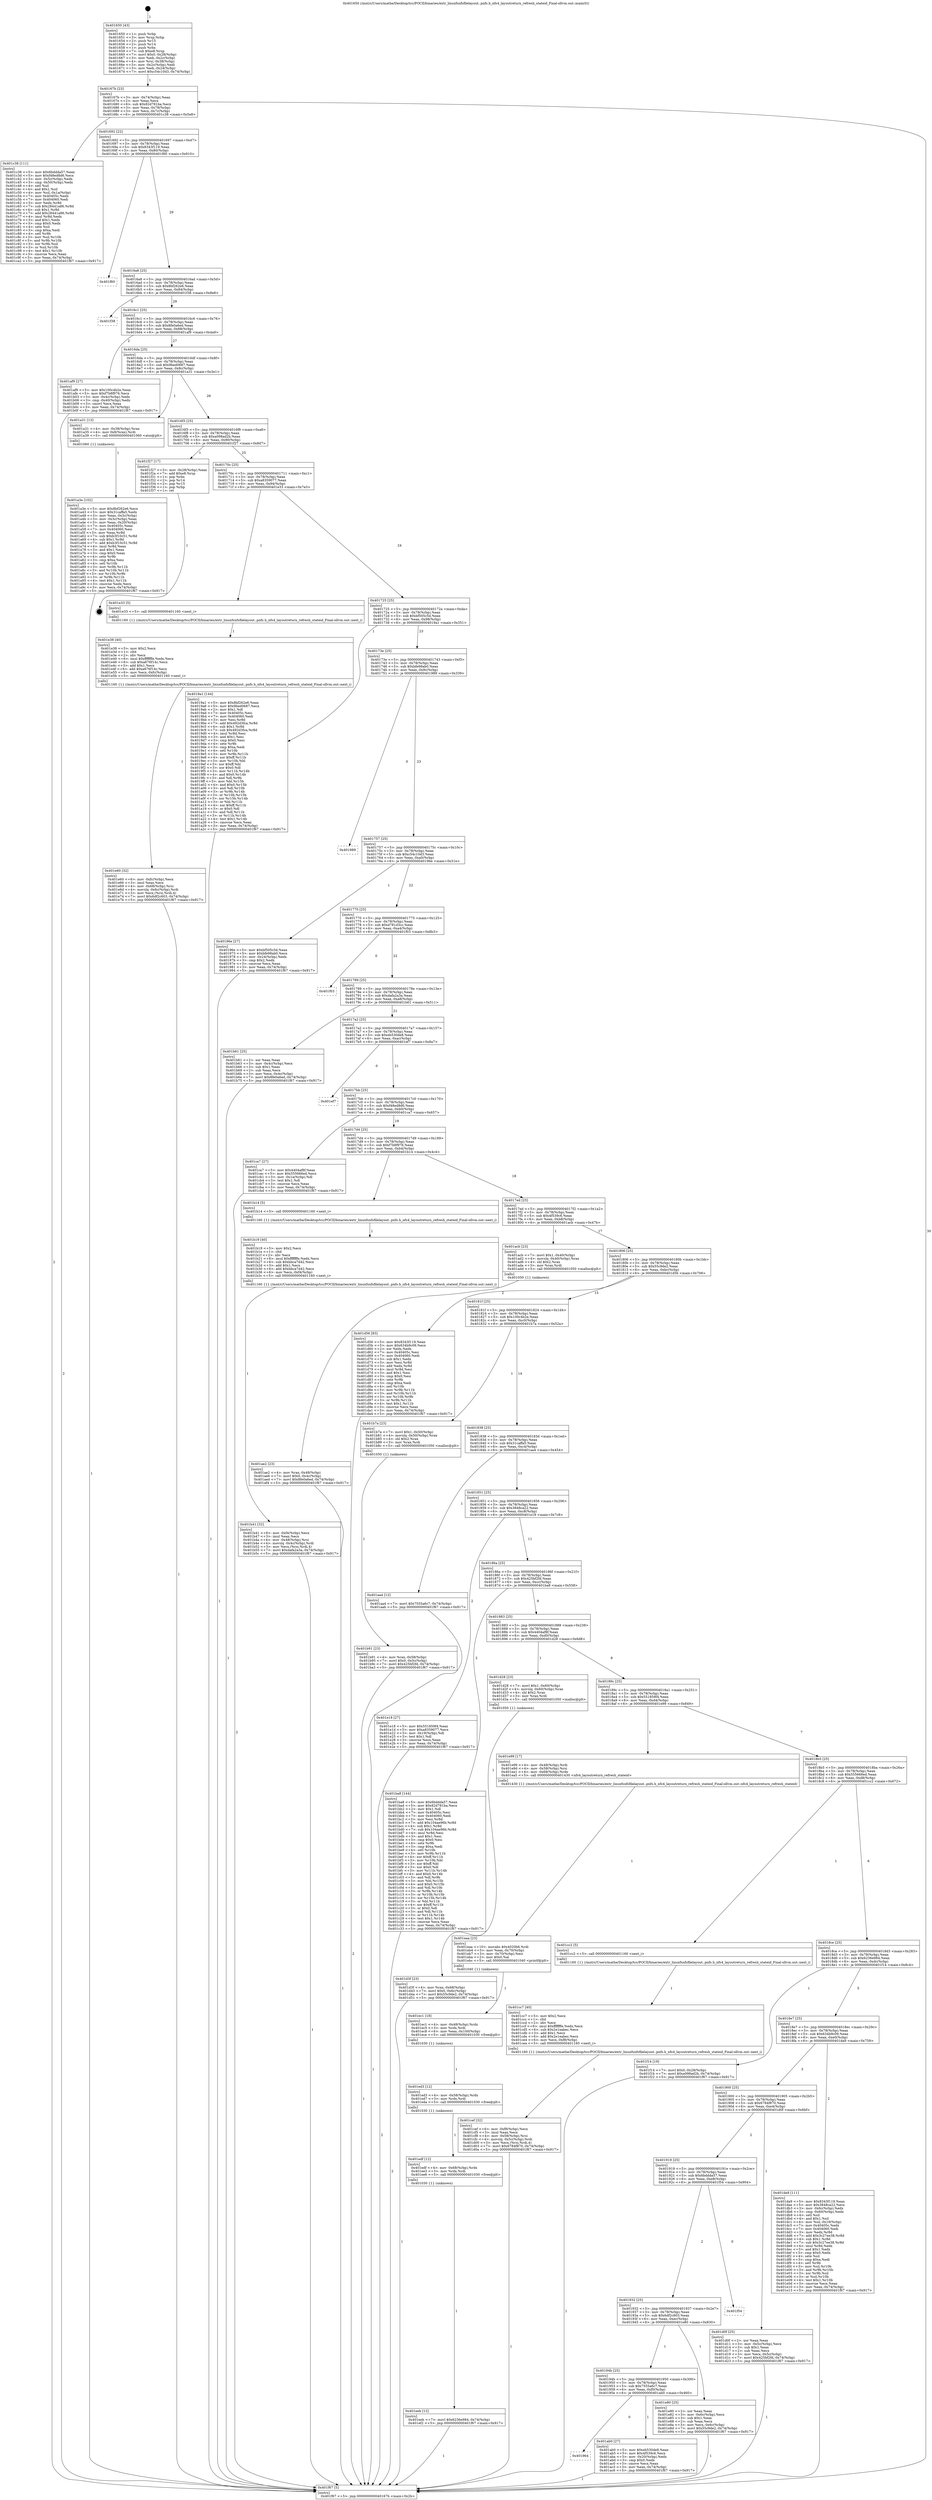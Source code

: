 digraph "0x401650" {
  label = "0x401650 (/mnt/c/Users/mathe/Desktop/tcc/POCII/binaries/extr_linuxfsnfsfilelayout..pnfs.h_nfs4_layoutreturn_refresh_stateid_Final-ollvm.out::main(0))"
  labelloc = "t"
  node[shape=record]

  Entry [label="",width=0.3,height=0.3,shape=circle,fillcolor=black,style=filled]
  "0x40167b" [label="{
     0x40167b [23]\l
     | [instrs]\l
     &nbsp;&nbsp;0x40167b \<+3\>: mov -0x74(%rbp),%eax\l
     &nbsp;&nbsp;0x40167e \<+2\>: mov %eax,%ecx\l
     &nbsp;&nbsp;0x401680 \<+6\>: sub $0x82d781ba,%ecx\l
     &nbsp;&nbsp;0x401686 \<+3\>: mov %eax,-0x78(%rbp)\l
     &nbsp;&nbsp;0x401689 \<+3\>: mov %ecx,-0x7c(%rbp)\l
     &nbsp;&nbsp;0x40168c \<+6\>: je 0000000000401c38 \<main+0x5e8\>\l
  }"]
  "0x401c38" [label="{
     0x401c38 [111]\l
     | [instrs]\l
     &nbsp;&nbsp;0x401c38 \<+5\>: mov $0x6bddda57,%eax\l
     &nbsp;&nbsp;0x401c3d \<+5\>: mov $0xf48ed8d6,%ecx\l
     &nbsp;&nbsp;0x401c42 \<+3\>: mov -0x5c(%rbp),%edx\l
     &nbsp;&nbsp;0x401c45 \<+3\>: cmp -0x50(%rbp),%edx\l
     &nbsp;&nbsp;0x401c48 \<+4\>: setl %sil\l
     &nbsp;&nbsp;0x401c4c \<+4\>: and $0x1,%sil\l
     &nbsp;&nbsp;0x401c50 \<+4\>: mov %sil,-0x1a(%rbp)\l
     &nbsp;&nbsp;0x401c54 \<+7\>: mov 0x40405c,%edx\l
     &nbsp;&nbsp;0x401c5b \<+7\>: mov 0x404060,%edi\l
     &nbsp;&nbsp;0x401c62 \<+3\>: mov %edx,%r8d\l
     &nbsp;&nbsp;0x401c65 \<+7\>: sub $0x28441a86,%r8d\l
     &nbsp;&nbsp;0x401c6c \<+4\>: sub $0x1,%r8d\l
     &nbsp;&nbsp;0x401c70 \<+7\>: add $0x28441a86,%r8d\l
     &nbsp;&nbsp;0x401c77 \<+4\>: imul %r8d,%edx\l
     &nbsp;&nbsp;0x401c7b \<+3\>: and $0x1,%edx\l
     &nbsp;&nbsp;0x401c7e \<+3\>: cmp $0x0,%edx\l
     &nbsp;&nbsp;0x401c81 \<+4\>: sete %sil\l
     &nbsp;&nbsp;0x401c85 \<+3\>: cmp $0xa,%edi\l
     &nbsp;&nbsp;0x401c88 \<+4\>: setl %r9b\l
     &nbsp;&nbsp;0x401c8c \<+3\>: mov %sil,%r10b\l
     &nbsp;&nbsp;0x401c8f \<+3\>: and %r9b,%r10b\l
     &nbsp;&nbsp;0x401c92 \<+3\>: xor %r9b,%sil\l
     &nbsp;&nbsp;0x401c95 \<+3\>: or %sil,%r10b\l
     &nbsp;&nbsp;0x401c98 \<+4\>: test $0x1,%r10b\l
     &nbsp;&nbsp;0x401c9c \<+3\>: cmovne %ecx,%eax\l
     &nbsp;&nbsp;0x401c9f \<+3\>: mov %eax,-0x74(%rbp)\l
     &nbsp;&nbsp;0x401ca2 \<+5\>: jmp 0000000000401f67 \<main+0x917\>\l
  }"]
  "0x401692" [label="{
     0x401692 [22]\l
     | [instrs]\l
     &nbsp;&nbsp;0x401692 \<+5\>: jmp 0000000000401697 \<main+0x47\>\l
     &nbsp;&nbsp;0x401697 \<+3\>: mov -0x78(%rbp),%eax\l
     &nbsp;&nbsp;0x40169a \<+5\>: sub $0x8343f119,%eax\l
     &nbsp;&nbsp;0x40169f \<+3\>: mov %eax,-0x80(%rbp)\l
     &nbsp;&nbsp;0x4016a2 \<+6\>: je 0000000000401f60 \<main+0x910\>\l
  }"]
  Exit [label="",width=0.3,height=0.3,shape=circle,fillcolor=black,style=filled,peripheries=2]
  "0x401f60" [label="{
     0x401f60\l
  }", style=dashed]
  "0x4016a8" [label="{
     0x4016a8 [25]\l
     | [instrs]\l
     &nbsp;&nbsp;0x4016a8 \<+5\>: jmp 00000000004016ad \<main+0x5d\>\l
     &nbsp;&nbsp;0x4016ad \<+3\>: mov -0x78(%rbp),%eax\l
     &nbsp;&nbsp;0x4016b0 \<+5\>: sub $0x8bf262e6,%eax\l
     &nbsp;&nbsp;0x4016b5 \<+6\>: mov %eax,-0x84(%rbp)\l
     &nbsp;&nbsp;0x4016bb \<+6\>: je 0000000000401f38 \<main+0x8e8\>\l
  }"]
  "0x401eeb" [label="{
     0x401eeb [12]\l
     | [instrs]\l
     &nbsp;&nbsp;0x401eeb \<+7\>: movl $0x6236e984,-0x74(%rbp)\l
     &nbsp;&nbsp;0x401ef2 \<+5\>: jmp 0000000000401f67 \<main+0x917\>\l
  }"]
  "0x401f38" [label="{
     0x401f38\l
  }", style=dashed]
  "0x4016c1" [label="{
     0x4016c1 [25]\l
     | [instrs]\l
     &nbsp;&nbsp;0x4016c1 \<+5\>: jmp 00000000004016c6 \<main+0x76\>\l
     &nbsp;&nbsp;0x4016c6 \<+3\>: mov -0x78(%rbp),%eax\l
     &nbsp;&nbsp;0x4016c9 \<+5\>: sub $0x8fe0a6ed,%eax\l
     &nbsp;&nbsp;0x4016ce \<+6\>: mov %eax,-0x88(%rbp)\l
     &nbsp;&nbsp;0x4016d4 \<+6\>: je 0000000000401af9 \<main+0x4a9\>\l
  }"]
  "0x401edf" [label="{
     0x401edf [12]\l
     | [instrs]\l
     &nbsp;&nbsp;0x401edf \<+4\>: mov -0x68(%rbp),%rdx\l
     &nbsp;&nbsp;0x401ee3 \<+3\>: mov %rdx,%rdi\l
     &nbsp;&nbsp;0x401ee6 \<+5\>: call 0000000000401030 \<free@plt\>\l
     | [calls]\l
     &nbsp;&nbsp;0x401030 \{1\} (unknown)\l
  }"]
  "0x401af9" [label="{
     0x401af9 [27]\l
     | [instrs]\l
     &nbsp;&nbsp;0x401af9 \<+5\>: mov $0x100c4b2e,%eax\l
     &nbsp;&nbsp;0x401afe \<+5\>: mov $0xf7b8f976,%ecx\l
     &nbsp;&nbsp;0x401b03 \<+3\>: mov -0x4c(%rbp),%edx\l
     &nbsp;&nbsp;0x401b06 \<+3\>: cmp -0x40(%rbp),%edx\l
     &nbsp;&nbsp;0x401b09 \<+3\>: cmovl %ecx,%eax\l
     &nbsp;&nbsp;0x401b0c \<+3\>: mov %eax,-0x74(%rbp)\l
     &nbsp;&nbsp;0x401b0f \<+5\>: jmp 0000000000401f67 \<main+0x917\>\l
  }"]
  "0x4016da" [label="{
     0x4016da [25]\l
     | [instrs]\l
     &nbsp;&nbsp;0x4016da \<+5\>: jmp 00000000004016df \<main+0x8f\>\l
     &nbsp;&nbsp;0x4016df \<+3\>: mov -0x78(%rbp),%eax\l
     &nbsp;&nbsp;0x4016e2 \<+5\>: sub $0x9bed0687,%eax\l
     &nbsp;&nbsp;0x4016e7 \<+6\>: mov %eax,-0x8c(%rbp)\l
     &nbsp;&nbsp;0x4016ed \<+6\>: je 0000000000401a31 \<main+0x3e1\>\l
  }"]
  "0x401ed3" [label="{
     0x401ed3 [12]\l
     | [instrs]\l
     &nbsp;&nbsp;0x401ed3 \<+4\>: mov -0x58(%rbp),%rdx\l
     &nbsp;&nbsp;0x401ed7 \<+3\>: mov %rdx,%rdi\l
     &nbsp;&nbsp;0x401eda \<+5\>: call 0000000000401030 \<free@plt\>\l
     | [calls]\l
     &nbsp;&nbsp;0x401030 \{1\} (unknown)\l
  }"]
  "0x401a31" [label="{
     0x401a31 [13]\l
     | [instrs]\l
     &nbsp;&nbsp;0x401a31 \<+4\>: mov -0x38(%rbp),%rax\l
     &nbsp;&nbsp;0x401a35 \<+4\>: mov 0x8(%rax),%rdi\l
     &nbsp;&nbsp;0x401a39 \<+5\>: call 0000000000401060 \<atoi@plt\>\l
     | [calls]\l
     &nbsp;&nbsp;0x401060 \{1\} (unknown)\l
  }"]
  "0x4016f3" [label="{
     0x4016f3 [25]\l
     | [instrs]\l
     &nbsp;&nbsp;0x4016f3 \<+5\>: jmp 00000000004016f8 \<main+0xa8\>\l
     &nbsp;&nbsp;0x4016f8 \<+3\>: mov -0x78(%rbp),%eax\l
     &nbsp;&nbsp;0x4016fb \<+5\>: sub $0xa098ad2b,%eax\l
     &nbsp;&nbsp;0x401700 \<+6\>: mov %eax,-0x90(%rbp)\l
     &nbsp;&nbsp;0x401706 \<+6\>: je 0000000000401f27 \<main+0x8d7\>\l
  }"]
  "0x401ec1" [label="{
     0x401ec1 [18]\l
     | [instrs]\l
     &nbsp;&nbsp;0x401ec1 \<+4\>: mov -0x48(%rbp),%rdx\l
     &nbsp;&nbsp;0x401ec5 \<+3\>: mov %rdx,%rdi\l
     &nbsp;&nbsp;0x401ec8 \<+6\>: mov %eax,-0x100(%rbp)\l
     &nbsp;&nbsp;0x401ece \<+5\>: call 0000000000401030 \<free@plt\>\l
     | [calls]\l
     &nbsp;&nbsp;0x401030 \{1\} (unknown)\l
  }"]
  "0x401f27" [label="{
     0x401f27 [17]\l
     | [instrs]\l
     &nbsp;&nbsp;0x401f27 \<+3\>: mov -0x28(%rbp),%eax\l
     &nbsp;&nbsp;0x401f2a \<+7\>: add $0xe8,%rsp\l
     &nbsp;&nbsp;0x401f31 \<+1\>: pop %rbx\l
     &nbsp;&nbsp;0x401f32 \<+2\>: pop %r14\l
     &nbsp;&nbsp;0x401f34 \<+2\>: pop %r15\l
     &nbsp;&nbsp;0x401f36 \<+1\>: pop %rbp\l
     &nbsp;&nbsp;0x401f37 \<+1\>: ret\l
  }"]
  "0x40170c" [label="{
     0x40170c [25]\l
     | [instrs]\l
     &nbsp;&nbsp;0x40170c \<+5\>: jmp 0000000000401711 \<main+0xc1\>\l
     &nbsp;&nbsp;0x401711 \<+3\>: mov -0x78(%rbp),%eax\l
     &nbsp;&nbsp;0x401714 \<+5\>: sub $0xa8359077,%eax\l
     &nbsp;&nbsp;0x401719 \<+6\>: mov %eax,-0x94(%rbp)\l
     &nbsp;&nbsp;0x40171f \<+6\>: je 0000000000401e33 \<main+0x7e3\>\l
  }"]
  "0x401eaa" [label="{
     0x401eaa [23]\l
     | [instrs]\l
     &nbsp;&nbsp;0x401eaa \<+10\>: movabs $0x4020b6,%rdi\l
     &nbsp;&nbsp;0x401eb4 \<+3\>: mov %eax,-0x70(%rbp)\l
     &nbsp;&nbsp;0x401eb7 \<+3\>: mov -0x70(%rbp),%esi\l
     &nbsp;&nbsp;0x401eba \<+2\>: mov $0x0,%al\l
     &nbsp;&nbsp;0x401ebc \<+5\>: call 0000000000401040 \<printf@plt\>\l
     | [calls]\l
     &nbsp;&nbsp;0x401040 \{1\} (unknown)\l
  }"]
  "0x401e33" [label="{
     0x401e33 [5]\l
     | [instrs]\l
     &nbsp;&nbsp;0x401e33 \<+5\>: call 0000000000401160 \<next_i\>\l
     | [calls]\l
     &nbsp;&nbsp;0x401160 \{1\} (/mnt/c/Users/mathe/Desktop/tcc/POCII/binaries/extr_linuxfsnfsfilelayout..pnfs.h_nfs4_layoutreturn_refresh_stateid_Final-ollvm.out::next_i)\l
  }"]
  "0x401725" [label="{
     0x401725 [25]\l
     | [instrs]\l
     &nbsp;&nbsp;0x401725 \<+5\>: jmp 000000000040172a \<main+0xda\>\l
     &nbsp;&nbsp;0x40172a \<+3\>: mov -0x78(%rbp),%eax\l
     &nbsp;&nbsp;0x40172d \<+5\>: sub $0xbf505c5d,%eax\l
     &nbsp;&nbsp;0x401732 \<+6\>: mov %eax,-0x98(%rbp)\l
     &nbsp;&nbsp;0x401738 \<+6\>: je 00000000004019a1 \<main+0x351\>\l
  }"]
  "0x401e60" [label="{
     0x401e60 [32]\l
     | [instrs]\l
     &nbsp;&nbsp;0x401e60 \<+6\>: mov -0xfc(%rbp),%ecx\l
     &nbsp;&nbsp;0x401e66 \<+3\>: imul %eax,%ecx\l
     &nbsp;&nbsp;0x401e69 \<+4\>: mov -0x68(%rbp),%rsi\l
     &nbsp;&nbsp;0x401e6d \<+4\>: movslq -0x6c(%rbp),%rdi\l
     &nbsp;&nbsp;0x401e71 \<+3\>: mov %ecx,(%rsi,%rdi,4)\l
     &nbsp;&nbsp;0x401e74 \<+7\>: movl $0x6df2c603,-0x74(%rbp)\l
     &nbsp;&nbsp;0x401e7b \<+5\>: jmp 0000000000401f67 \<main+0x917\>\l
  }"]
  "0x4019a1" [label="{
     0x4019a1 [144]\l
     | [instrs]\l
     &nbsp;&nbsp;0x4019a1 \<+5\>: mov $0x8bf262e6,%eax\l
     &nbsp;&nbsp;0x4019a6 \<+5\>: mov $0x9bed0687,%ecx\l
     &nbsp;&nbsp;0x4019ab \<+2\>: mov $0x1,%dl\l
     &nbsp;&nbsp;0x4019ad \<+7\>: mov 0x40405c,%esi\l
     &nbsp;&nbsp;0x4019b4 \<+7\>: mov 0x404060,%edi\l
     &nbsp;&nbsp;0x4019bb \<+3\>: mov %esi,%r8d\l
     &nbsp;&nbsp;0x4019be \<+7\>: add $0x492d3fca,%r8d\l
     &nbsp;&nbsp;0x4019c5 \<+4\>: sub $0x1,%r8d\l
     &nbsp;&nbsp;0x4019c9 \<+7\>: sub $0x492d3fca,%r8d\l
     &nbsp;&nbsp;0x4019d0 \<+4\>: imul %r8d,%esi\l
     &nbsp;&nbsp;0x4019d4 \<+3\>: and $0x1,%esi\l
     &nbsp;&nbsp;0x4019d7 \<+3\>: cmp $0x0,%esi\l
     &nbsp;&nbsp;0x4019da \<+4\>: sete %r9b\l
     &nbsp;&nbsp;0x4019de \<+3\>: cmp $0xa,%edi\l
     &nbsp;&nbsp;0x4019e1 \<+4\>: setl %r10b\l
     &nbsp;&nbsp;0x4019e5 \<+3\>: mov %r9b,%r11b\l
     &nbsp;&nbsp;0x4019e8 \<+4\>: xor $0xff,%r11b\l
     &nbsp;&nbsp;0x4019ec \<+3\>: mov %r10b,%bl\l
     &nbsp;&nbsp;0x4019ef \<+3\>: xor $0xff,%bl\l
     &nbsp;&nbsp;0x4019f2 \<+3\>: xor $0x0,%dl\l
     &nbsp;&nbsp;0x4019f5 \<+3\>: mov %r11b,%r14b\l
     &nbsp;&nbsp;0x4019f8 \<+4\>: and $0x0,%r14b\l
     &nbsp;&nbsp;0x4019fc \<+3\>: and %dl,%r9b\l
     &nbsp;&nbsp;0x4019ff \<+3\>: mov %bl,%r15b\l
     &nbsp;&nbsp;0x401a02 \<+4\>: and $0x0,%r15b\l
     &nbsp;&nbsp;0x401a06 \<+3\>: and %dl,%r10b\l
     &nbsp;&nbsp;0x401a09 \<+3\>: or %r9b,%r14b\l
     &nbsp;&nbsp;0x401a0c \<+3\>: or %r10b,%r15b\l
     &nbsp;&nbsp;0x401a0f \<+3\>: xor %r15b,%r14b\l
     &nbsp;&nbsp;0x401a12 \<+3\>: or %bl,%r11b\l
     &nbsp;&nbsp;0x401a15 \<+4\>: xor $0xff,%r11b\l
     &nbsp;&nbsp;0x401a19 \<+3\>: or $0x0,%dl\l
     &nbsp;&nbsp;0x401a1c \<+3\>: and %dl,%r11b\l
     &nbsp;&nbsp;0x401a1f \<+3\>: or %r11b,%r14b\l
     &nbsp;&nbsp;0x401a22 \<+4\>: test $0x1,%r14b\l
     &nbsp;&nbsp;0x401a26 \<+3\>: cmovne %ecx,%eax\l
     &nbsp;&nbsp;0x401a29 \<+3\>: mov %eax,-0x74(%rbp)\l
     &nbsp;&nbsp;0x401a2c \<+5\>: jmp 0000000000401f67 \<main+0x917\>\l
  }"]
  "0x40173e" [label="{
     0x40173e [25]\l
     | [instrs]\l
     &nbsp;&nbsp;0x40173e \<+5\>: jmp 0000000000401743 \<main+0xf3\>\l
     &nbsp;&nbsp;0x401743 \<+3\>: mov -0x78(%rbp),%eax\l
     &nbsp;&nbsp;0x401746 \<+5\>: sub $0xbfe98ab0,%eax\l
     &nbsp;&nbsp;0x40174b \<+6\>: mov %eax,-0x9c(%rbp)\l
     &nbsp;&nbsp;0x401751 \<+6\>: je 0000000000401989 \<main+0x339\>\l
  }"]
  "0x401e38" [label="{
     0x401e38 [40]\l
     | [instrs]\l
     &nbsp;&nbsp;0x401e38 \<+5\>: mov $0x2,%ecx\l
     &nbsp;&nbsp;0x401e3d \<+1\>: cltd\l
     &nbsp;&nbsp;0x401e3e \<+2\>: idiv %ecx\l
     &nbsp;&nbsp;0x401e40 \<+6\>: imul $0xfffffffe,%edx,%ecx\l
     &nbsp;&nbsp;0x401e46 \<+6\>: sub $0xa676f14c,%ecx\l
     &nbsp;&nbsp;0x401e4c \<+3\>: add $0x1,%ecx\l
     &nbsp;&nbsp;0x401e4f \<+6\>: add $0xa676f14c,%ecx\l
     &nbsp;&nbsp;0x401e55 \<+6\>: mov %ecx,-0xfc(%rbp)\l
     &nbsp;&nbsp;0x401e5b \<+5\>: call 0000000000401160 \<next_i\>\l
     | [calls]\l
     &nbsp;&nbsp;0x401160 \{1\} (/mnt/c/Users/mathe/Desktop/tcc/POCII/binaries/extr_linuxfsnfsfilelayout..pnfs.h_nfs4_layoutreturn_refresh_stateid_Final-ollvm.out::next_i)\l
  }"]
  "0x401989" [label="{
     0x401989\l
  }", style=dashed]
  "0x401757" [label="{
     0x401757 [25]\l
     | [instrs]\l
     &nbsp;&nbsp;0x401757 \<+5\>: jmp 000000000040175c \<main+0x10c\>\l
     &nbsp;&nbsp;0x40175c \<+3\>: mov -0x78(%rbp),%eax\l
     &nbsp;&nbsp;0x40175f \<+5\>: sub $0xc54c10d3,%eax\l
     &nbsp;&nbsp;0x401764 \<+6\>: mov %eax,-0xa0(%rbp)\l
     &nbsp;&nbsp;0x40176a \<+6\>: je 000000000040196e \<main+0x31e\>\l
  }"]
  "0x401d3f" [label="{
     0x401d3f [23]\l
     | [instrs]\l
     &nbsp;&nbsp;0x401d3f \<+4\>: mov %rax,-0x68(%rbp)\l
     &nbsp;&nbsp;0x401d43 \<+7\>: movl $0x0,-0x6c(%rbp)\l
     &nbsp;&nbsp;0x401d4a \<+7\>: movl $0x55c9de2,-0x74(%rbp)\l
     &nbsp;&nbsp;0x401d51 \<+5\>: jmp 0000000000401f67 \<main+0x917\>\l
  }"]
  "0x40196e" [label="{
     0x40196e [27]\l
     | [instrs]\l
     &nbsp;&nbsp;0x40196e \<+5\>: mov $0xbf505c5d,%eax\l
     &nbsp;&nbsp;0x401973 \<+5\>: mov $0xbfe98ab0,%ecx\l
     &nbsp;&nbsp;0x401978 \<+3\>: mov -0x24(%rbp),%edx\l
     &nbsp;&nbsp;0x40197b \<+3\>: cmp $0x2,%edx\l
     &nbsp;&nbsp;0x40197e \<+3\>: cmovne %ecx,%eax\l
     &nbsp;&nbsp;0x401981 \<+3\>: mov %eax,-0x74(%rbp)\l
     &nbsp;&nbsp;0x401984 \<+5\>: jmp 0000000000401f67 \<main+0x917\>\l
  }"]
  "0x401770" [label="{
     0x401770 [25]\l
     | [instrs]\l
     &nbsp;&nbsp;0x401770 \<+5\>: jmp 0000000000401775 \<main+0x125\>\l
     &nbsp;&nbsp;0x401775 \<+3\>: mov -0x78(%rbp),%eax\l
     &nbsp;&nbsp;0x401778 \<+5\>: sub $0xd781d3cc,%eax\l
     &nbsp;&nbsp;0x40177d \<+6\>: mov %eax,-0xa4(%rbp)\l
     &nbsp;&nbsp;0x401783 \<+6\>: je 0000000000401f03 \<main+0x8b3\>\l
  }"]
  "0x401f67" [label="{
     0x401f67 [5]\l
     | [instrs]\l
     &nbsp;&nbsp;0x401f67 \<+5\>: jmp 000000000040167b \<main+0x2b\>\l
  }"]
  "0x401650" [label="{
     0x401650 [43]\l
     | [instrs]\l
     &nbsp;&nbsp;0x401650 \<+1\>: push %rbp\l
     &nbsp;&nbsp;0x401651 \<+3\>: mov %rsp,%rbp\l
     &nbsp;&nbsp;0x401654 \<+2\>: push %r15\l
     &nbsp;&nbsp;0x401656 \<+2\>: push %r14\l
     &nbsp;&nbsp;0x401658 \<+1\>: push %rbx\l
     &nbsp;&nbsp;0x401659 \<+7\>: sub $0xe8,%rsp\l
     &nbsp;&nbsp;0x401660 \<+7\>: movl $0x0,-0x28(%rbp)\l
     &nbsp;&nbsp;0x401667 \<+3\>: mov %edi,-0x2c(%rbp)\l
     &nbsp;&nbsp;0x40166a \<+4\>: mov %rsi,-0x38(%rbp)\l
     &nbsp;&nbsp;0x40166e \<+3\>: mov -0x2c(%rbp),%edi\l
     &nbsp;&nbsp;0x401671 \<+3\>: mov %edi,-0x24(%rbp)\l
     &nbsp;&nbsp;0x401674 \<+7\>: movl $0xc54c10d3,-0x74(%rbp)\l
  }"]
  "0x401a3e" [label="{
     0x401a3e [102]\l
     | [instrs]\l
     &nbsp;&nbsp;0x401a3e \<+5\>: mov $0x8bf262e6,%ecx\l
     &nbsp;&nbsp;0x401a43 \<+5\>: mov $0x31caffa5,%edx\l
     &nbsp;&nbsp;0x401a48 \<+3\>: mov %eax,-0x3c(%rbp)\l
     &nbsp;&nbsp;0x401a4b \<+3\>: mov -0x3c(%rbp),%eax\l
     &nbsp;&nbsp;0x401a4e \<+3\>: mov %eax,-0x20(%rbp)\l
     &nbsp;&nbsp;0x401a51 \<+7\>: mov 0x40405c,%eax\l
     &nbsp;&nbsp;0x401a58 \<+7\>: mov 0x404060,%esi\l
     &nbsp;&nbsp;0x401a5f \<+3\>: mov %eax,%r8d\l
     &nbsp;&nbsp;0x401a62 \<+7\>: sub $0xb3f10c51,%r8d\l
     &nbsp;&nbsp;0x401a69 \<+4\>: sub $0x1,%r8d\l
     &nbsp;&nbsp;0x401a6d \<+7\>: add $0xb3f10c51,%r8d\l
     &nbsp;&nbsp;0x401a74 \<+4\>: imul %r8d,%eax\l
     &nbsp;&nbsp;0x401a78 \<+3\>: and $0x1,%eax\l
     &nbsp;&nbsp;0x401a7b \<+3\>: cmp $0x0,%eax\l
     &nbsp;&nbsp;0x401a7e \<+4\>: sete %r9b\l
     &nbsp;&nbsp;0x401a82 \<+3\>: cmp $0xa,%esi\l
     &nbsp;&nbsp;0x401a85 \<+4\>: setl %r10b\l
     &nbsp;&nbsp;0x401a89 \<+3\>: mov %r9b,%r11b\l
     &nbsp;&nbsp;0x401a8c \<+3\>: and %r10b,%r11b\l
     &nbsp;&nbsp;0x401a8f \<+3\>: xor %r10b,%r9b\l
     &nbsp;&nbsp;0x401a92 \<+3\>: or %r9b,%r11b\l
     &nbsp;&nbsp;0x401a95 \<+4\>: test $0x1,%r11b\l
     &nbsp;&nbsp;0x401a99 \<+3\>: cmovne %edx,%ecx\l
     &nbsp;&nbsp;0x401a9c \<+3\>: mov %ecx,-0x74(%rbp)\l
     &nbsp;&nbsp;0x401a9f \<+5\>: jmp 0000000000401f67 \<main+0x917\>\l
  }"]
  "0x401cef" [label="{
     0x401cef [32]\l
     | [instrs]\l
     &nbsp;&nbsp;0x401cef \<+6\>: mov -0xf8(%rbp),%ecx\l
     &nbsp;&nbsp;0x401cf5 \<+3\>: imul %eax,%ecx\l
     &nbsp;&nbsp;0x401cf8 \<+4\>: mov -0x58(%rbp),%rsi\l
     &nbsp;&nbsp;0x401cfc \<+4\>: movslq -0x5c(%rbp),%rdi\l
     &nbsp;&nbsp;0x401d00 \<+3\>: mov %ecx,(%rsi,%rdi,4)\l
     &nbsp;&nbsp;0x401d03 \<+7\>: movl $0x6784f870,-0x74(%rbp)\l
     &nbsp;&nbsp;0x401d0a \<+5\>: jmp 0000000000401f67 \<main+0x917\>\l
  }"]
  "0x401f03" [label="{
     0x401f03\l
  }", style=dashed]
  "0x401789" [label="{
     0x401789 [25]\l
     | [instrs]\l
     &nbsp;&nbsp;0x401789 \<+5\>: jmp 000000000040178e \<main+0x13e\>\l
     &nbsp;&nbsp;0x40178e \<+3\>: mov -0x78(%rbp),%eax\l
     &nbsp;&nbsp;0x401791 \<+5\>: sub $0xdafa2a3a,%eax\l
     &nbsp;&nbsp;0x401796 \<+6\>: mov %eax,-0xa8(%rbp)\l
     &nbsp;&nbsp;0x40179c \<+6\>: je 0000000000401b61 \<main+0x511\>\l
  }"]
  "0x401cc7" [label="{
     0x401cc7 [40]\l
     | [instrs]\l
     &nbsp;&nbsp;0x401cc7 \<+5\>: mov $0x2,%ecx\l
     &nbsp;&nbsp;0x401ccc \<+1\>: cltd\l
     &nbsp;&nbsp;0x401ccd \<+2\>: idiv %ecx\l
     &nbsp;&nbsp;0x401ccf \<+6\>: imul $0xfffffffe,%edx,%ecx\l
     &nbsp;&nbsp;0x401cd5 \<+6\>: sub $0x2e1eabec,%ecx\l
     &nbsp;&nbsp;0x401cdb \<+3\>: add $0x1,%ecx\l
     &nbsp;&nbsp;0x401cde \<+6\>: add $0x2e1eabec,%ecx\l
     &nbsp;&nbsp;0x401ce4 \<+6\>: mov %ecx,-0xf8(%rbp)\l
     &nbsp;&nbsp;0x401cea \<+5\>: call 0000000000401160 \<next_i\>\l
     | [calls]\l
     &nbsp;&nbsp;0x401160 \{1\} (/mnt/c/Users/mathe/Desktop/tcc/POCII/binaries/extr_linuxfsnfsfilelayout..pnfs.h_nfs4_layoutreturn_refresh_stateid_Final-ollvm.out::next_i)\l
  }"]
  "0x401b61" [label="{
     0x401b61 [25]\l
     | [instrs]\l
     &nbsp;&nbsp;0x401b61 \<+2\>: xor %eax,%eax\l
     &nbsp;&nbsp;0x401b63 \<+3\>: mov -0x4c(%rbp),%ecx\l
     &nbsp;&nbsp;0x401b66 \<+3\>: sub $0x1,%eax\l
     &nbsp;&nbsp;0x401b69 \<+2\>: sub %eax,%ecx\l
     &nbsp;&nbsp;0x401b6b \<+3\>: mov %ecx,-0x4c(%rbp)\l
     &nbsp;&nbsp;0x401b6e \<+7\>: movl $0x8fe0a6ed,-0x74(%rbp)\l
     &nbsp;&nbsp;0x401b75 \<+5\>: jmp 0000000000401f67 \<main+0x917\>\l
  }"]
  "0x4017a2" [label="{
     0x4017a2 [25]\l
     | [instrs]\l
     &nbsp;&nbsp;0x4017a2 \<+5\>: jmp 00000000004017a7 \<main+0x157\>\l
     &nbsp;&nbsp;0x4017a7 \<+3\>: mov -0x78(%rbp),%eax\l
     &nbsp;&nbsp;0x4017aa \<+5\>: sub $0xeb530de8,%eax\l
     &nbsp;&nbsp;0x4017af \<+6\>: mov %eax,-0xac(%rbp)\l
     &nbsp;&nbsp;0x4017b5 \<+6\>: je 0000000000401ef7 \<main+0x8a7\>\l
  }"]
  "0x401b91" [label="{
     0x401b91 [23]\l
     | [instrs]\l
     &nbsp;&nbsp;0x401b91 \<+4\>: mov %rax,-0x58(%rbp)\l
     &nbsp;&nbsp;0x401b95 \<+7\>: movl $0x0,-0x5c(%rbp)\l
     &nbsp;&nbsp;0x401b9c \<+7\>: movl $0x425bf2fd,-0x74(%rbp)\l
     &nbsp;&nbsp;0x401ba3 \<+5\>: jmp 0000000000401f67 \<main+0x917\>\l
  }"]
  "0x401ef7" [label="{
     0x401ef7\l
  }", style=dashed]
  "0x4017bb" [label="{
     0x4017bb [25]\l
     | [instrs]\l
     &nbsp;&nbsp;0x4017bb \<+5\>: jmp 00000000004017c0 \<main+0x170\>\l
     &nbsp;&nbsp;0x4017c0 \<+3\>: mov -0x78(%rbp),%eax\l
     &nbsp;&nbsp;0x4017c3 \<+5\>: sub $0xf48ed8d6,%eax\l
     &nbsp;&nbsp;0x4017c8 \<+6\>: mov %eax,-0xb0(%rbp)\l
     &nbsp;&nbsp;0x4017ce \<+6\>: je 0000000000401ca7 \<main+0x657\>\l
  }"]
  "0x401b41" [label="{
     0x401b41 [32]\l
     | [instrs]\l
     &nbsp;&nbsp;0x401b41 \<+6\>: mov -0xf4(%rbp),%ecx\l
     &nbsp;&nbsp;0x401b47 \<+3\>: imul %eax,%ecx\l
     &nbsp;&nbsp;0x401b4a \<+4\>: mov -0x48(%rbp),%rsi\l
     &nbsp;&nbsp;0x401b4e \<+4\>: movslq -0x4c(%rbp),%rdi\l
     &nbsp;&nbsp;0x401b52 \<+3\>: mov %ecx,(%rsi,%rdi,4)\l
     &nbsp;&nbsp;0x401b55 \<+7\>: movl $0xdafa2a3a,-0x74(%rbp)\l
     &nbsp;&nbsp;0x401b5c \<+5\>: jmp 0000000000401f67 \<main+0x917\>\l
  }"]
  "0x401ca7" [label="{
     0x401ca7 [27]\l
     | [instrs]\l
     &nbsp;&nbsp;0x401ca7 \<+5\>: mov $0x4404af8f,%eax\l
     &nbsp;&nbsp;0x401cac \<+5\>: mov $0x555666ed,%ecx\l
     &nbsp;&nbsp;0x401cb1 \<+3\>: mov -0x1a(%rbp),%dl\l
     &nbsp;&nbsp;0x401cb4 \<+3\>: test $0x1,%dl\l
     &nbsp;&nbsp;0x401cb7 \<+3\>: cmovne %ecx,%eax\l
     &nbsp;&nbsp;0x401cba \<+3\>: mov %eax,-0x74(%rbp)\l
     &nbsp;&nbsp;0x401cbd \<+5\>: jmp 0000000000401f67 \<main+0x917\>\l
  }"]
  "0x4017d4" [label="{
     0x4017d4 [25]\l
     | [instrs]\l
     &nbsp;&nbsp;0x4017d4 \<+5\>: jmp 00000000004017d9 \<main+0x189\>\l
     &nbsp;&nbsp;0x4017d9 \<+3\>: mov -0x78(%rbp),%eax\l
     &nbsp;&nbsp;0x4017dc \<+5\>: sub $0xf7b8f976,%eax\l
     &nbsp;&nbsp;0x4017e1 \<+6\>: mov %eax,-0xb4(%rbp)\l
     &nbsp;&nbsp;0x4017e7 \<+6\>: je 0000000000401b14 \<main+0x4c4\>\l
  }"]
  "0x401b19" [label="{
     0x401b19 [40]\l
     | [instrs]\l
     &nbsp;&nbsp;0x401b19 \<+5\>: mov $0x2,%ecx\l
     &nbsp;&nbsp;0x401b1e \<+1\>: cltd\l
     &nbsp;&nbsp;0x401b1f \<+2\>: idiv %ecx\l
     &nbsp;&nbsp;0x401b21 \<+6\>: imul $0xfffffffe,%edx,%ecx\l
     &nbsp;&nbsp;0x401b27 \<+6\>: sub $0xbbca7d42,%ecx\l
     &nbsp;&nbsp;0x401b2d \<+3\>: add $0x1,%ecx\l
     &nbsp;&nbsp;0x401b30 \<+6\>: add $0xbbca7d42,%ecx\l
     &nbsp;&nbsp;0x401b36 \<+6\>: mov %ecx,-0xf4(%rbp)\l
     &nbsp;&nbsp;0x401b3c \<+5\>: call 0000000000401160 \<next_i\>\l
     | [calls]\l
     &nbsp;&nbsp;0x401160 \{1\} (/mnt/c/Users/mathe/Desktop/tcc/POCII/binaries/extr_linuxfsnfsfilelayout..pnfs.h_nfs4_layoutreturn_refresh_stateid_Final-ollvm.out::next_i)\l
  }"]
  "0x401b14" [label="{
     0x401b14 [5]\l
     | [instrs]\l
     &nbsp;&nbsp;0x401b14 \<+5\>: call 0000000000401160 \<next_i\>\l
     | [calls]\l
     &nbsp;&nbsp;0x401160 \{1\} (/mnt/c/Users/mathe/Desktop/tcc/POCII/binaries/extr_linuxfsnfsfilelayout..pnfs.h_nfs4_layoutreturn_refresh_stateid_Final-ollvm.out::next_i)\l
  }"]
  "0x4017ed" [label="{
     0x4017ed [25]\l
     | [instrs]\l
     &nbsp;&nbsp;0x4017ed \<+5\>: jmp 00000000004017f2 \<main+0x1a2\>\l
     &nbsp;&nbsp;0x4017f2 \<+3\>: mov -0x78(%rbp),%eax\l
     &nbsp;&nbsp;0x4017f5 \<+5\>: sub $0x4f539c6,%eax\l
     &nbsp;&nbsp;0x4017fa \<+6\>: mov %eax,-0xb8(%rbp)\l
     &nbsp;&nbsp;0x401800 \<+6\>: je 0000000000401acb \<main+0x47b\>\l
  }"]
  "0x401ae2" [label="{
     0x401ae2 [23]\l
     | [instrs]\l
     &nbsp;&nbsp;0x401ae2 \<+4\>: mov %rax,-0x48(%rbp)\l
     &nbsp;&nbsp;0x401ae6 \<+7\>: movl $0x0,-0x4c(%rbp)\l
     &nbsp;&nbsp;0x401aed \<+7\>: movl $0x8fe0a6ed,-0x74(%rbp)\l
     &nbsp;&nbsp;0x401af4 \<+5\>: jmp 0000000000401f67 \<main+0x917\>\l
  }"]
  "0x401acb" [label="{
     0x401acb [23]\l
     | [instrs]\l
     &nbsp;&nbsp;0x401acb \<+7\>: movl $0x1,-0x40(%rbp)\l
     &nbsp;&nbsp;0x401ad2 \<+4\>: movslq -0x40(%rbp),%rax\l
     &nbsp;&nbsp;0x401ad6 \<+4\>: shl $0x2,%rax\l
     &nbsp;&nbsp;0x401ada \<+3\>: mov %rax,%rdi\l
     &nbsp;&nbsp;0x401add \<+5\>: call 0000000000401050 \<malloc@plt\>\l
     | [calls]\l
     &nbsp;&nbsp;0x401050 \{1\} (unknown)\l
  }"]
  "0x401806" [label="{
     0x401806 [25]\l
     | [instrs]\l
     &nbsp;&nbsp;0x401806 \<+5\>: jmp 000000000040180b \<main+0x1bb\>\l
     &nbsp;&nbsp;0x40180b \<+3\>: mov -0x78(%rbp),%eax\l
     &nbsp;&nbsp;0x40180e \<+5\>: sub $0x55c9de2,%eax\l
     &nbsp;&nbsp;0x401813 \<+6\>: mov %eax,-0xbc(%rbp)\l
     &nbsp;&nbsp;0x401819 \<+6\>: je 0000000000401d56 \<main+0x706\>\l
  }"]
  "0x401964" [label="{
     0x401964\l
  }", style=dashed]
  "0x401d56" [label="{
     0x401d56 [83]\l
     | [instrs]\l
     &nbsp;&nbsp;0x401d56 \<+5\>: mov $0x8343f119,%eax\l
     &nbsp;&nbsp;0x401d5b \<+5\>: mov $0x634b9c09,%ecx\l
     &nbsp;&nbsp;0x401d60 \<+2\>: xor %edx,%edx\l
     &nbsp;&nbsp;0x401d62 \<+7\>: mov 0x40405c,%esi\l
     &nbsp;&nbsp;0x401d69 \<+7\>: mov 0x404060,%edi\l
     &nbsp;&nbsp;0x401d70 \<+3\>: sub $0x1,%edx\l
     &nbsp;&nbsp;0x401d73 \<+3\>: mov %esi,%r8d\l
     &nbsp;&nbsp;0x401d76 \<+3\>: add %edx,%r8d\l
     &nbsp;&nbsp;0x401d79 \<+4\>: imul %r8d,%esi\l
     &nbsp;&nbsp;0x401d7d \<+3\>: and $0x1,%esi\l
     &nbsp;&nbsp;0x401d80 \<+3\>: cmp $0x0,%esi\l
     &nbsp;&nbsp;0x401d83 \<+4\>: sete %r9b\l
     &nbsp;&nbsp;0x401d87 \<+3\>: cmp $0xa,%edi\l
     &nbsp;&nbsp;0x401d8a \<+4\>: setl %r10b\l
     &nbsp;&nbsp;0x401d8e \<+3\>: mov %r9b,%r11b\l
     &nbsp;&nbsp;0x401d91 \<+3\>: and %r10b,%r11b\l
     &nbsp;&nbsp;0x401d94 \<+3\>: xor %r10b,%r9b\l
     &nbsp;&nbsp;0x401d97 \<+3\>: or %r9b,%r11b\l
     &nbsp;&nbsp;0x401d9a \<+4\>: test $0x1,%r11b\l
     &nbsp;&nbsp;0x401d9e \<+3\>: cmovne %ecx,%eax\l
     &nbsp;&nbsp;0x401da1 \<+3\>: mov %eax,-0x74(%rbp)\l
     &nbsp;&nbsp;0x401da4 \<+5\>: jmp 0000000000401f67 \<main+0x917\>\l
  }"]
  "0x40181f" [label="{
     0x40181f [25]\l
     | [instrs]\l
     &nbsp;&nbsp;0x40181f \<+5\>: jmp 0000000000401824 \<main+0x1d4\>\l
     &nbsp;&nbsp;0x401824 \<+3\>: mov -0x78(%rbp),%eax\l
     &nbsp;&nbsp;0x401827 \<+5\>: sub $0x100c4b2e,%eax\l
     &nbsp;&nbsp;0x40182c \<+6\>: mov %eax,-0xc0(%rbp)\l
     &nbsp;&nbsp;0x401832 \<+6\>: je 0000000000401b7a \<main+0x52a\>\l
  }"]
  "0x401ab0" [label="{
     0x401ab0 [27]\l
     | [instrs]\l
     &nbsp;&nbsp;0x401ab0 \<+5\>: mov $0xeb530de8,%eax\l
     &nbsp;&nbsp;0x401ab5 \<+5\>: mov $0x4f539c6,%ecx\l
     &nbsp;&nbsp;0x401aba \<+3\>: mov -0x20(%rbp),%edx\l
     &nbsp;&nbsp;0x401abd \<+3\>: cmp $0x0,%edx\l
     &nbsp;&nbsp;0x401ac0 \<+3\>: cmove %ecx,%eax\l
     &nbsp;&nbsp;0x401ac3 \<+3\>: mov %eax,-0x74(%rbp)\l
     &nbsp;&nbsp;0x401ac6 \<+5\>: jmp 0000000000401f67 \<main+0x917\>\l
  }"]
  "0x401b7a" [label="{
     0x401b7a [23]\l
     | [instrs]\l
     &nbsp;&nbsp;0x401b7a \<+7\>: movl $0x1,-0x50(%rbp)\l
     &nbsp;&nbsp;0x401b81 \<+4\>: movslq -0x50(%rbp),%rax\l
     &nbsp;&nbsp;0x401b85 \<+4\>: shl $0x2,%rax\l
     &nbsp;&nbsp;0x401b89 \<+3\>: mov %rax,%rdi\l
     &nbsp;&nbsp;0x401b8c \<+5\>: call 0000000000401050 \<malloc@plt\>\l
     | [calls]\l
     &nbsp;&nbsp;0x401050 \{1\} (unknown)\l
  }"]
  "0x401838" [label="{
     0x401838 [25]\l
     | [instrs]\l
     &nbsp;&nbsp;0x401838 \<+5\>: jmp 000000000040183d \<main+0x1ed\>\l
     &nbsp;&nbsp;0x40183d \<+3\>: mov -0x78(%rbp),%eax\l
     &nbsp;&nbsp;0x401840 \<+5\>: sub $0x31caffa5,%eax\l
     &nbsp;&nbsp;0x401845 \<+6\>: mov %eax,-0xc4(%rbp)\l
     &nbsp;&nbsp;0x40184b \<+6\>: je 0000000000401aa4 \<main+0x454\>\l
  }"]
  "0x40194b" [label="{
     0x40194b [25]\l
     | [instrs]\l
     &nbsp;&nbsp;0x40194b \<+5\>: jmp 0000000000401950 \<main+0x300\>\l
     &nbsp;&nbsp;0x401950 \<+3\>: mov -0x78(%rbp),%eax\l
     &nbsp;&nbsp;0x401953 \<+5\>: sub $0x7555a6c7,%eax\l
     &nbsp;&nbsp;0x401958 \<+6\>: mov %eax,-0xf0(%rbp)\l
     &nbsp;&nbsp;0x40195e \<+6\>: je 0000000000401ab0 \<main+0x460\>\l
  }"]
  "0x401aa4" [label="{
     0x401aa4 [12]\l
     | [instrs]\l
     &nbsp;&nbsp;0x401aa4 \<+7\>: movl $0x7555a6c7,-0x74(%rbp)\l
     &nbsp;&nbsp;0x401aab \<+5\>: jmp 0000000000401f67 \<main+0x917\>\l
  }"]
  "0x401851" [label="{
     0x401851 [25]\l
     | [instrs]\l
     &nbsp;&nbsp;0x401851 \<+5\>: jmp 0000000000401856 \<main+0x206\>\l
     &nbsp;&nbsp;0x401856 \<+3\>: mov -0x78(%rbp),%eax\l
     &nbsp;&nbsp;0x401859 \<+5\>: sub $0x3848ca22,%eax\l
     &nbsp;&nbsp;0x40185e \<+6\>: mov %eax,-0xc8(%rbp)\l
     &nbsp;&nbsp;0x401864 \<+6\>: je 0000000000401e18 \<main+0x7c8\>\l
  }"]
  "0x401e80" [label="{
     0x401e80 [25]\l
     | [instrs]\l
     &nbsp;&nbsp;0x401e80 \<+2\>: xor %eax,%eax\l
     &nbsp;&nbsp;0x401e82 \<+3\>: mov -0x6c(%rbp),%ecx\l
     &nbsp;&nbsp;0x401e85 \<+3\>: sub $0x1,%eax\l
     &nbsp;&nbsp;0x401e88 \<+2\>: sub %eax,%ecx\l
     &nbsp;&nbsp;0x401e8a \<+3\>: mov %ecx,-0x6c(%rbp)\l
     &nbsp;&nbsp;0x401e8d \<+7\>: movl $0x55c9de2,-0x74(%rbp)\l
     &nbsp;&nbsp;0x401e94 \<+5\>: jmp 0000000000401f67 \<main+0x917\>\l
  }"]
  "0x401e18" [label="{
     0x401e18 [27]\l
     | [instrs]\l
     &nbsp;&nbsp;0x401e18 \<+5\>: mov $0x551859f4,%eax\l
     &nbsp;&nbsp;0x401e1d \<+5\>: mov $0xa8359077,%ecx\l
     &nbsp;&nbsp;0x401e22 \<+3\>: mov -0x19(%rbp),%dl\l
     &nbsp;&nbsp;0x401e25 \<+3\>: test $0x1,%dl\l
     &nbsp;&nbsp;0x401e28 \<+3\>: cmovne %ecx,%eax\l
     &nbsp;&nbsp;0x401e2b \<+3\>: mov %eax,-0x74(%rbp)\l
     &nbsp;&nbsp;0x401e2e \<+5\>: jmp 0000000000401f67 \<main+0x917\>\l
  }"]
  "0x40186a" [label="{
     0x40186a [25]\l
     | [instrs]\l
     &nbsp;&nbsp;0x40186a \<+5\>: jmp 000000000040186f \<main+0x21f\>\l
     &nbsp;&nbsp;0x40186f \<+3\>: mov -0x78(%rbp),%eax\l
     &nbsp;&nbsp;0x401872 \<+5\>: sub $0x425bf2fd,%eax\l
     &nbsp;&nbsp;0x401877 \<+6\>: mov %eax,-0xcc(%rbp)\l
     &nbsp;&nbsp;0x40187d \<+6\>: je 0000000000401ba8 \<main+0x558\>\l
  }"]
  "0x401932" [label="{
     0x401932 [25]\l
     | [instrs]\l
     &nbsp;&nbsp;0x401932 \<+5\>: jmp 0000000000401937 \<main+0x2e7\>\l
     &nbsp;&nbsp;0x401937 \<+3\>: mov -0x78(%rbp),%eax\l
     &nbsp;&nbsp;0x40193a \<+5\>: sub $0x6df2c603,%eax\l
     &nbsp;&nbsp;0x40193f \<+6\>: mov %eax,-0xec(%rbp)\l
     &nbsp;&nbsp;0x401945 \<+6\>: je 0000000000401e80 \<main+0x830\>\l
  }"]
  "0x401ba8" [label="{
     0x401ba8 [144]\l
     | [instrs]\l
     &nbsp;&nbsp;0x401ba8 \<+5\>: mov $0x6bddda57,%eax\l
     &nbsp;&nbsp;0x401bad \<+5\>: mov $0x82d781ba,%ecx\l
     &nbsp;&nbsp;0x401bb2 \<+2\>: mov $0x1,%dl\l
     &nbsp;&nbsp;0x401bb4 \<+7\>: mov 0x40405c,%esi\l
     &nbsp;&nbsp;0x401bbb \<+7\>: mov 0x404060,%edi\l
     &nbsp;&nbsp;0x401bc2 \<+3\>: mov %esi,%r8d\l
     &nbsp;&nbsp;0x401bc5 \<+7\>: add $0x104ae96b,%r8d\l
     &nbsp;&nbsp;0x401bcc \<+4\>: sub $0x1,%r8d\l
     &nbsp;&nbsp;0x401bd0 \<+7\>: sub $0x104ae96b,%r8d\l
     &nbsp;&nbsp;0x401bd7 \<+4\>: imul %r8d,%esi\l
     &nbsp;&nbsp;0x401bdb \<+3\>: and $0x1,%esi\l
     &nbsp;&nbsp;0x401bde \<+3\>: cmp $0x0,%esi\l
     &nbsp;&nbsp;0x401be1 \<+4\>: sete %r9b\l
     &nbsp;&nbsp;0x401be5 \<+3\>: cmp $0xa,%edi\l
     &nbsp;&nbsp;0x401be8 \<+4\>: setl %r10b\l
     &nbsp;&nbsp;0x401bec \<+3\>: mov %r9b,%r11b\l
     &nbsp;&nbsp;0x401bef \<+4\>: xor $0xff,%r11b\l
     &nbsp;&nbsp;0x401bf3 \<+3\>: mov %r10b,%bl\l
     &nbsp;&nbsp;0x401bf6 \<+3\>: xor $0xff,%bl\l
     &nbsp;&nbsp;0x401bf9 \<+3\>: xor $0x0,%dl\l
     &nbsp;&nbsp;0x401bfc \<+3\>: mov %r11b,%r14b\l
     &nbsp;&nbsp;0x401bff \<+4\>: and $0x0,%r14b\l
     &nbsp;&nbsp;0x401c03 \<+3\>: and %dl,%r9b\l
     &nbsp;&nbsp;0x401c06 \<+3\>: mov %bl,%r15b\l
     &nbsp;&nbsp;0x401c09 \<+4\>: and $0x0,%r15b\l
     &nbsp;&nbsp;0x401c0d \<+3\>: and %dl,%r10b\l
     &nbsp;&nbsp;0x401c10 \<+3\>: or %r9b,%r14b\l
     &nbsp;&nbsp;0x401c13 \<+3\>: or %r10b,%r15b\l
     &nbsp;&nbsp;0x401c16 \<+3\>: xor %r15b,%r14b\l
     &nbsp;&nbsp;0x401c19 \<+3\>: or %bl,%r11b\l
     &nbsp;&nbsp;0x401c1c \<+4\>: xor $0xff,%r11b\l
     &nbsp;&nbsp;0x401c20 \<+3\>: or $0x0,%dl\l
     &nbsp;&nbsp;0x401c23 \<+3\>: and %dl,%r11b\l
     &nbsp;&nbsp;0x401c26 \<+3\>: or %r11b,%r14b\l
     &nbsp;&nbsp;0x401c29 \<+4\>: test $0x1,%r14b\l
     &nbsp;&nbsp;0x401c2d \<+3\>: cmovne %ecx,%eax\l
     &nbsp;&nbsp;0x401c30 \<+3\>: mov %eax,-0x74(%rbp)\l
     &nbsp;&nbsp;0x401c33 \<+5\>: jmp 0000000000401f67 \<main+0x917\>\l
  }"]
  "0x401883" [label="{
     0x401883 [25]\l
     | [instrs]\l
     &nbsp;&nbsp;0x401883 \<+5\>: jmp 0000000000401888 \<main+0x238\>\l
     &nbsp;&nbsp;0x401888 \<+3\>: mov -0x78(%rbp),%eax\l
     &nbsp;&nbsp;0x40188b \<+5\>: sub $0x4404af8f,%eax\l
     &nbsp;&nbsp;0x401890 \<+6\>: mov %eax,-0xd0(%rbp)\l
     &nbsp;&nbsp;0x401896 \<+6\>: je 0000000000401d28 \<main+0x6d8\>\l
  }"]
  "0x401f54" [label="{
     0x401f54\l
  }", style=dashed]
  "0x401d28" [label="{
     0x401d28 [23]\l
     | [instrs]\l
     &nbsp;&nbsp;0x401d28 \<+7\>: movl $0x1,-0x60(%rbp)\l
     &nbsp;&nbsp;0x401d2f \<+4\>: movslq -0x60(%rbp),%rax\l
     &nbsp;&nbsp;0x401d33 \<+4\>: shl $0x2,%rax\l
     &nbsp;&nbsp;0x401d37 \<+3\>: mov %rax,%rdi\l
     &nbsp;&nbsp;0x401d3a \<+5\>: call 0000000000401050 \<malloc@plt\>\l
     | [calls]\l
     &nbsp;&nbsp;0x401050 \{1\} (unknown)\l
  }"]
  "0x40189c" [label="{
     0x40189c [25]\l
     | [instrs]\l
     &nbsp;&nbsp;0x40189c \<+5\>: jmp 00000000004018a1 \<main+0x251\>\l
     &nbsp;&nbsp;0x4018a1 \<+3\>: mov -0x78(%rbp),%eax\l
     &nbsp;&nbsp;0x4018a4 \<+5\>: sub $0x551859f4,%eax\l
     &nbsp;&nbsp;0x4018a9 \<+6\>: mov %eax,-0xd4(%rbp)\l
     &nbsp;&nbsp;0x4018af \<+6\>: je 0000000000401e99 \<main+0x849\>\l
  }"]
  "0x401919" [label="{
     0x401919 [25]\l
     | [instrs]\l
     &nbsp;&nbsp;0x401919 \<+5\>: jmp 000000000040191e \<main+0x2ce\>\l
     &nbsp;&nbsp;0x40191e \<+3\>: mov -0x78(%rbp),%eax\l
     &nbsp;&nbsp;0x401921 \<+5\>: sub $0x6bddda57,%eax\l
     &nbsp;&nbsp;0x401926 \<+6\>: mov %eax,-0xe8(%rbp)\l
     &nbsp;&nbsp;0x40192c \<+6\>: je 0000000000401f54 \<main+0x904\>\l
  }"]
  "0x401e99" [label="{
     0x401e99 [17]\l
     | [instrs]\l
     &nbsp;&nbsp;0x401e99 \<+4\>: mov -0x48(%rbp),%rdi\l
     &nbsp;&nbsp;0x401e9d \<+4\>: mov -0x58(%rbp),%rsi\l
     &nbsp;&nbsp;0x401ea1 \<+4\>: mov -0x68(%rbp),%rdx\l
     &nbsp;&nbsp;0x401ea5 \<+5\>: call 0000000000401430 \<nfs4_layoutreturn_refresh_stateid\>\l
     | [calls]\l
     &nbsp;&nbsp;0x401430 \{1\} (/mnt/c/Users/mathe/Desktop/tcc/POCII/binaries/extr_linuxfsnfsfilelayout..pnfs.h_nfs4_layoutreturn_refresh_stateid_Final-ollvm.out::nfs4_layoutreturn_refresh_stateid)\l
  }"]
  "0x4018b5" [label="{
     0x4018b5 [25]\l
     | [instrs]\l
     &nbsp;&nbsp;0x4018b5 \<+5\>: jmp 00000000004018ba \<main+0x26a\>\l
     &nbsp;&nbsp;0x4018ba \<+3\>: mov -0x78(%rbp),%eax\l
     &nbsp;&nbsp;0x4018bd \<+5\>: sub $0x555666ed,%eax\l
     &nbsp;&nbsp;0x4018c2 \<+6\>: mov %eax,-0xd8(%rbp)\l
     &nbsp;&nbsp;0x4018c8 \<+6\>: je 0000000000401cc2 \<main+0x672\>\l
  }"]
  "0x401d0f" [label="{
     0x401d0f [25]\l
     | [instrs]\l
     &nbsp;&nbsp;0x401d0f \<+2\>: xor %eax,%eax\l
     &nbsp;&nbsp;0x401d11 \<+3\>: mov -0x5c(%rbp),%ecx\l
     &nbsp;&nbsp;0x401d14 \<+3\>: sub $0x1,%eax\l
     &nbsp;&nbsp;0x401d17 \<+2\>: sub %eax,%ecx\l
     &nbsp;&nbsp;0x401d19 \<+3\>: mov %ecx,-0x5c(%rbp)\l
     &nbsp;&nbsp;0x401d1c \<+7\>: movl $0x425bf2fd,-0x74(%rbp)\l
     &nbsp;&nbsp;0x401d23 \<+5\>: jmp 0000000000401f67 \<main+0x917\>\l
  }"]
  "0x401cc2" [label="{
     0x401cc2 [5]\l
     | [instrs]\l
     &nbsp;&nbsp;0x401cc2 \<+5\>: call 0000000000401160 \<next_i\>\l
     | [calls]\l
     &nbsp;&nbsp;0x401160 \{1\} (/mnt/c/Users/mathe/Desktop/tcc/POCII/binaries/extr_linuxfsnfsfilelayout..pnfs.h_nfs4_layoutreturn_refresh_stateid_Final-ollvm.out::next_i)\l
  }"]
  "0x4018ce" [label="{
     0x4018ce [25]\l
     | [instrs]\l
     &nbsp;&nbsp;0x4018ce \<+5\>: jmp 00000000004018d3 \<main+0x283\>\l
     &nbsp;&nbsp;0x4018d3 \<+3\>: mov -0x78(%rbp),%eax\l
     &nbsp;&nbsp;0x4018d6 \<+5\>: sub $0x6236e984,%eax\l
     &nbsp;&nbsp;0x4018db \<+6\>: mov %eax,-0xdc(%rbp)\l
     &nbsp;&nbsp;0x4018e1 \<+6\>: je 0000000000401f14 \<main+0x8c4\>\l
  }"]
  "0x401900" [label="{
     0x401900 [25]\l
     | [instrs]\l
     &nbsp;&nbsp;0x401900 \<+5\>: jmp 0000000000401905 \<main+0x2b5\>\l
     &nbsp;&nbsp;0x401905 \<+3\>: mov -0x78(%rbp),%eax\l
     &nbsp;&nbsp;0x401908 \<+5\>: sub $0x6784f870,%eax\l
     &nbsp;&nbsp;0x40190d \<+6\>: mov %eax,-0xe4(%rbp)\l
     &nbsp;&nbsp;0x401913 \<+6\>: je 0000000000401d0f \<main+0x6bf\>\l
  }"]
  "0x401f14" [label="{
     0x401f14 [19]\l
     | [instrs]\l
     &nbsp;&nbsp;0x401f14 \<+7\>: movl $0x0,-0x28(%rbp)\l
     &nbsp;&nbsp;0x401f1b \<+7\>: movl $0xa098ad2b,-0x74(%rbp)\l
     &nbsp;&nbsp;0x401f22 \<+5\>: jmp 0000000000401f67 \<main+0x917\>\l
  }"]
  "0x4018e7" [label="{
     0x4018e7 [25]\l
     | [instrs]\l
     &nbsp;&nbsp;0x4018e7 \<+5\>: jmp 00000000004018ec \<main+0x29c\>\l
     &nbsp;&nbsp;0x4018ec \<+3\>: mov -0x78(%rbp),%eax\l
     &nbsp;&nbsp;0x4018ef \<+5\>: sub $0x634b9c09,%eax\l
     &nbsp;&nbsp;0x4018f4 \<+6\>: mov %eax,-0xe0(%rbp)\l
     &nbsp;&nbsp;0x4018fa \<+6\>: je 0000000000401da9 \<main+0x759\>\l
  }"]
  "0x401da9" [label="{
     0x401da9 [111]\l
     | [instrs]\l
     &nbsp;&nbsp;0x401da9 \<+5\>: mov $0x8343f119,%eax\l
     &nbsp;&nbsp;0x401dae \<+5\>: mov $0x3848ca22,%ecx\l
     &nbsp;&nbsp;0x401db3 \<+3\>: mov -0x6c(%rbp),%edx\l
     &nbsp;&nbsp;0x401db6 \<+3\>: cmp -0x60(%rbp),%edx\l
     &nbsp;&nbsp;0x401db9 \<+4\>: setl %sil\l
     &nbsp;&nbsp;0x401dbd \<+4\>: and $0x1,%sil\l
     &nbsp;&nbsp;0x401dc1 \<+4\>: mov %sil,-0x19(%rbp)\l
     &nbsp;&nbsp;0x401dc5 \<+7\>: mov 0x40405c,%edx\l
     &nbsp;&nbsp;0x401dcc \<+7\>: mov 0x404060,%edi\l
     &nbsp;&nbsp;0x401dd3 \<+3\>: mov %edx,%r8d\l
     &nbsp;&nbsp;0x401dd6 \<+7\>: add $0x3c27ee38,%r8d\l
     &nbsp;&nbsp;0x401ddd \<+4\>: sub $0x1,%r8d\l
     &nbsp;&nbsp;0x401de1 \<+7\>: sub $0x3c27ee38,%r8d\l
     &nbsp;&nbsp;0x401de8 \<+4\>: imul %r8d,%edx\l
     &nbsp;&nbsp;0x401dec \<+3\>: and $0x1,%edx\l
     &nbsp;&nbsp;0x401def \<+3\>: cmp $0x0,%edx\l
     &nbsp;&nbsp;0x401df2 \<+4\>: sete %sil\l
     &nbsp;&nbsp;0x401df6 \<+3\>: cmp $0xa,%edi\l
     &nbsp;&nbsp;0x401df9 \<+4\>: setl %r9b\l
     &nbsp;&nbsp;0x401dfd \<+3\>: mov %sil,%r10b\l
     &nbsp;&nbsp;0x401e00 \<+3\>: and %r9b,%r10b\l
     &nbsp;&nbsp;0x401e03 \<+3\>: xor %r9b,%sil\l
     &nbsp;&nbsp;0x401e06 \<+3\>: or %sil,%r10b\l
     &nbsp;&nbsp;0x401e09 \<+4\>: test $0x1,%r10b\l
     &nbsp;&nbsp;0x401e0d \<+3\>: cmovne %ecx,%eax\l
     &nbsp;&nbsp;0x401e10 \<+3\>: mov %eax,-0x74(%rbp)\l
     &nbsp;&nbsp;0x401e13 \<+5\>: jmp 0000000000401f67 \<main+0x917\>\l
  }"]
  Entry -> "0x401650" [label=" 1"]
  "0x40167b" -> "0x401c38" [label=" 2"]
  "0x40167b" -> "0x401692" [label=" 29"]
  "0x401f27" -> Exit [label=" 1"]
  "0x401692" -> "0x401f60" [label=" 0"]
  "0x401692" -> "0x4016a8" [label=" 29"]
  "0x401f14" -> "0x401f67" [label=" 1"]
  "0x4016a8" -> "0x401f38" [label=" 0"]
  "0x4016a8" -> "0x4016c1" [label=" 29"]
  "0x401eeb" -> "0x401f67" [label=" 1"]
  "0x4016c1" -> "0x401af9" [label=" 2"]
  "0x4016c1" -> "0x4016da" [label=" 27"]
  "0x401edf" -> "0x401eeb" [label=" 1"]
  "0x4016da" -> "0x401a31" [label=" 1"]
  "0x4016da" -> "0x4016f3" [label=" 26"]
  "0x401ed3" -> "0x401edf" [label=" 1"]
  "0x4016f3" -> "0x401f27" [label=" 1"]
  "0x4016f3" -> "0x40170c" [label=" 25"]
  "0x401ec1" -> "0x401ed3" [label=" 1"]
  "0x40170c" -> "0x401e33" [label=" 1"]
  "0x40170c" -> "0x401725" [label=" 24"]
  "0x401eaa" -> "0x401ec1" [label=" 1"]
  "0x401725" -> "0x4019a1" [label=" 1"]
  "0x401725" -> "0x40173e" [label=" 23"]
  "0x401e99" -> "0x401eaa" [label=" 1"]
  "0x40173e" -> "0x401989" [label=" 0"]
  "0x40173e" -> "0x401757" [label=" 23"]
  "0x401e80" -> "0x401f67" [label=" 1"]
  "0x401757" -> "0x40196e" [label=" 1"]
  "0x401757" -> "0x401770" [label=" 22"]
  "0x40196e" -> "0x401f67" [label=" 1"]
  "0x401650" -> "0x40167b" [label=" 1"]
  "0x401f67" -> "0x40167b" [label=" 30"]
  "0x4019a1" -> "0x401f67" [label=" 1"]
  "0x401a31" -> "0x401a3e" [label=" 1"]
  "0x401a3e" -> "0x401f67" [label=" 1"]
  "0x401e60" -> "0x401f67" [label=" 1"]
  "0x401770" -> "0x401f03" [label=" 0"]
  "0x401770" -> "0x401789" [label=" 22"]
  "0x401e38" -> "0x401e60" [label=" 1"]
  "0x401789" -> "0x401b61" [label=" 1"]
  "0x401789" -> "0x4017a2" [label=" 21"]
  "0x401e33" -> "0x401e38" [label=" 1"]
  "0x4017a2" -> "0x401ef7" [label=" 0"]
  "0x4017a2" -> "0x4017bb" [label=" 21"]
  "0x401e18" -> "0x401f67" [label=" 2"]
  "0x4017bb" -> "0x401ca7" [label=" 2"]
  "0x4017bb" -> "0x4017d4" [label=" 19"]
  "0x401da9" -> "0x401f67" [label=" 2"]
  "0x4017d4" -> "0x401b14" [label=" 1"]
  "0x4017d4" -> "0x4017ed" [label=" 18"]
  "0x401d56" -> "0x401f67" [label=" 2"]
  "0x4017ed" -> "0x401acb" [label=" 1"]
  "0x4017ed" -> "0x401806" [label=" 17"]
  "0x401d3f" -> "0x401f67" [label=" 1"]
  "0x401806" -> "0x401d56" [label=" 2"]
  "0x401806" -> "0x40181f" [label=" 15"]
  "0x401d28" -> "0x401d3f" [label=" 1"]
  "0x40181f" -> "0x401b7a" [label=" 1"]
  "0x40181f" -> "0x401838" [label=" 14"]
  "0x401d0f" -> "0x401f67" [label=" 1"]
  "0x401838" -> "0x401aa4" [label=" 1"]
  "0x401838" -> "0x401851" [label=" 13"]
  "0x401aa4" -> "0x401f67" [label=" 1"]
  "0x401cc7" -> "0x401cef" [label=" 1"]
  "0x401851" -> "0x401e18" [label=" 2"]
  "0x401851" -> "0x40186a" [label=" 11"]
  "0x401cc2" -> "0x401cc7" [label=" 1"]
  "0x40186a" -> "0x401ba8" [label=" 2"]
  "0x40186a" -> "0x401883" [label=" 9"]
  "0x401c38" -> "0x401f67" [label=" 2"]
  "0x401883" -> "0x401d28" [label=" 1"]
  "0x401883" -> "0x40189c" [label=" 8"]
  "0x401ba8" -> "0x401f67" [label=" 2"]
  "0x40189c" -> "0x401e99" [label=" 1"]
  "0x40189c" -> "0x4018b5" [label=" 7"]
  "0x401b7a" -> "0x401b91" [label=" 1"]
  "0x4018b5" -> "0x401cc2" [label=" 1"]
  "0x4018b5" -> "0x4018ce" [label=" 6"]
  "0x401b61" -> "0x401f67" [label=" 1"]
  "0x4018ce" -> "0x401f14" [label=" 1"]
  "0x4018ce" -> "0x4018e7" [label=" 5"]
  "0x401b19" -> "0x401b41" [label=" 1"]
  "0x4018e7" -> "0x401da9" [label=" 2"]
  "0x4018e7" -> "0x401900" [label=" 3"]
  "0x401b41" -> "0x401f67" [label=" 1"]
  "0x401900" -> "0x401d0f" [label=" 1"]
  "0x401900" -> "0x401919" [label=" 2"]
  "0x401b91" -> "0x401f67" [label=" 1"]
  "0x401919" -> "0x401f54" [label=" 0"]
  "0x401919" -> "0x401932" [label=" 2"]
  "0x401ca7" -> "0x401f67" [label=" 2"]
  "0x401932" -> "0x401e80" [label=" 1"]
  "0x401932" -> "0x40194b" [label=" 1"]
  "0x401cef" -> "0x401f67" [label=" 1"]
  "0x40194b" -> "0x401ab0" [label=" 1"]
  "0x40194b" -> "0x401964" [label=" 0"]
  "0x401ab0" -> "0x401f67" [label=" 1"]
  "0x401acb" -> "0x401ae2" [label=" 1"]
  "0x401ae2" -> "0x401f67" [label=" 1"]
  "0x401af9" -> "0x401f67" [label=" 2"]
  "0x401b14" -> "0x401b19" [label=" 1"]
}
